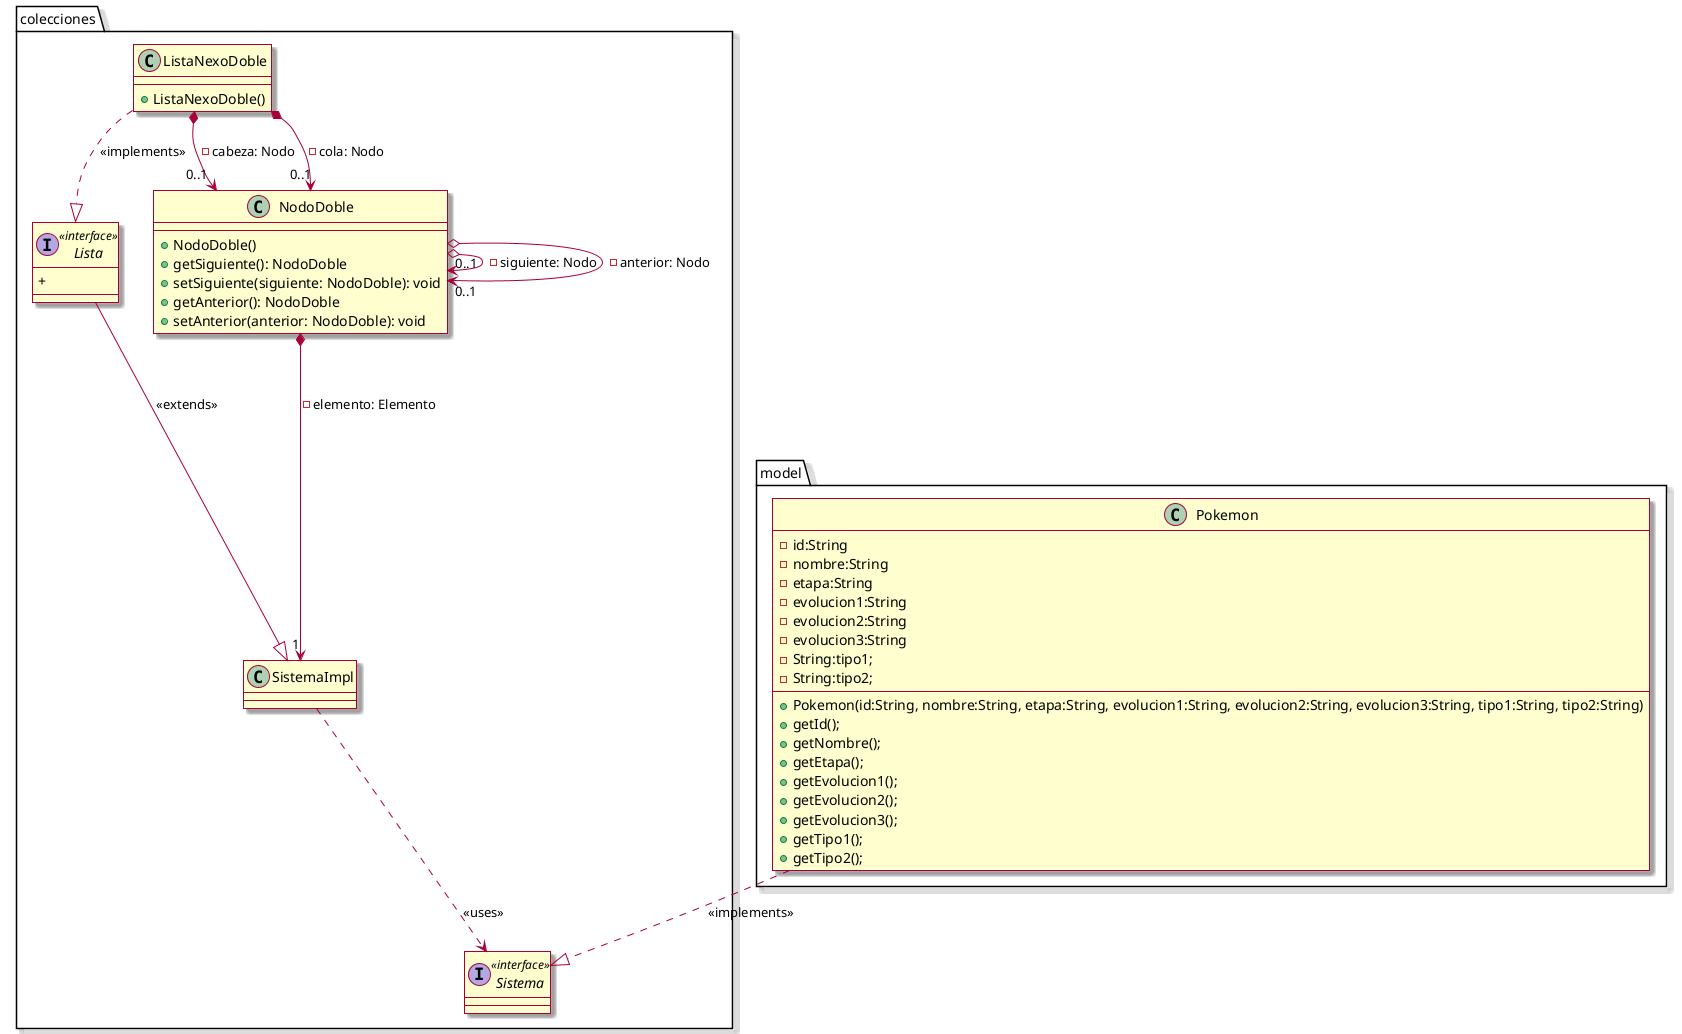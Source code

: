 @startuml
' left to right direction
' hide empty members
skin rose

package colecciones {


interface Sistema <<interface>> {

        }
SistemaImpl ..> Sistema: <<uses>>

interface Lista <<interface>> {
            +
        }
Lista ---|> SistemaImpl: <<extends>>


class NodoDoble {
            + NodoDoble()
            + getSiguiente(): NodoDoble
            + setSiguiente(siguiente: NodoDoble): void
            + getAnterior(): NodoDoble
            + setAnterior(anterior: NodoDoble): void
        }
NodoDoble *--> "1" SistemaImpl: - elemento: Elemento
        NodoDoble o--> "0..1" NodoDoble: - siguiente: Nodo
        NodoDoble o--> "0..1" NodoDoble: - anterior: Nodo

class ListaNexoDoble {
            + ListaNexoDoble()
        }
        ListaNexoDoble *--> "0..1" NodoDoble: - cabeza: Nodo
        ListaNexoDoble *--> "0..1" NodoDoble: - cola: Nodo
        ListaNexoDoble ..|> Lista: <<implements>>

    }

package model {

class Pokemon {
        -id:String
        -nombre:String
        -etapa:String
        -evolucion1:String
        -evolucion2:String
        -evolucion3:String
        -String:tipo1;
        -String:tipo2;
        +Pokemon(id:String, nombre:String, etapa:String, evolucion1:String, evolucion2:String, evolucion3:String, tipo1:String, tipo2:String)
        +getId();
        +getNombre();
        +getEtapa();
        +getEvolucion1();
        +getEvolucion2();
        +getEvolucion3();
        +getTipo1();
        +getTipo2();
        }
Pokemon ..|> Sistema: <<implements>>

}

@enduml

